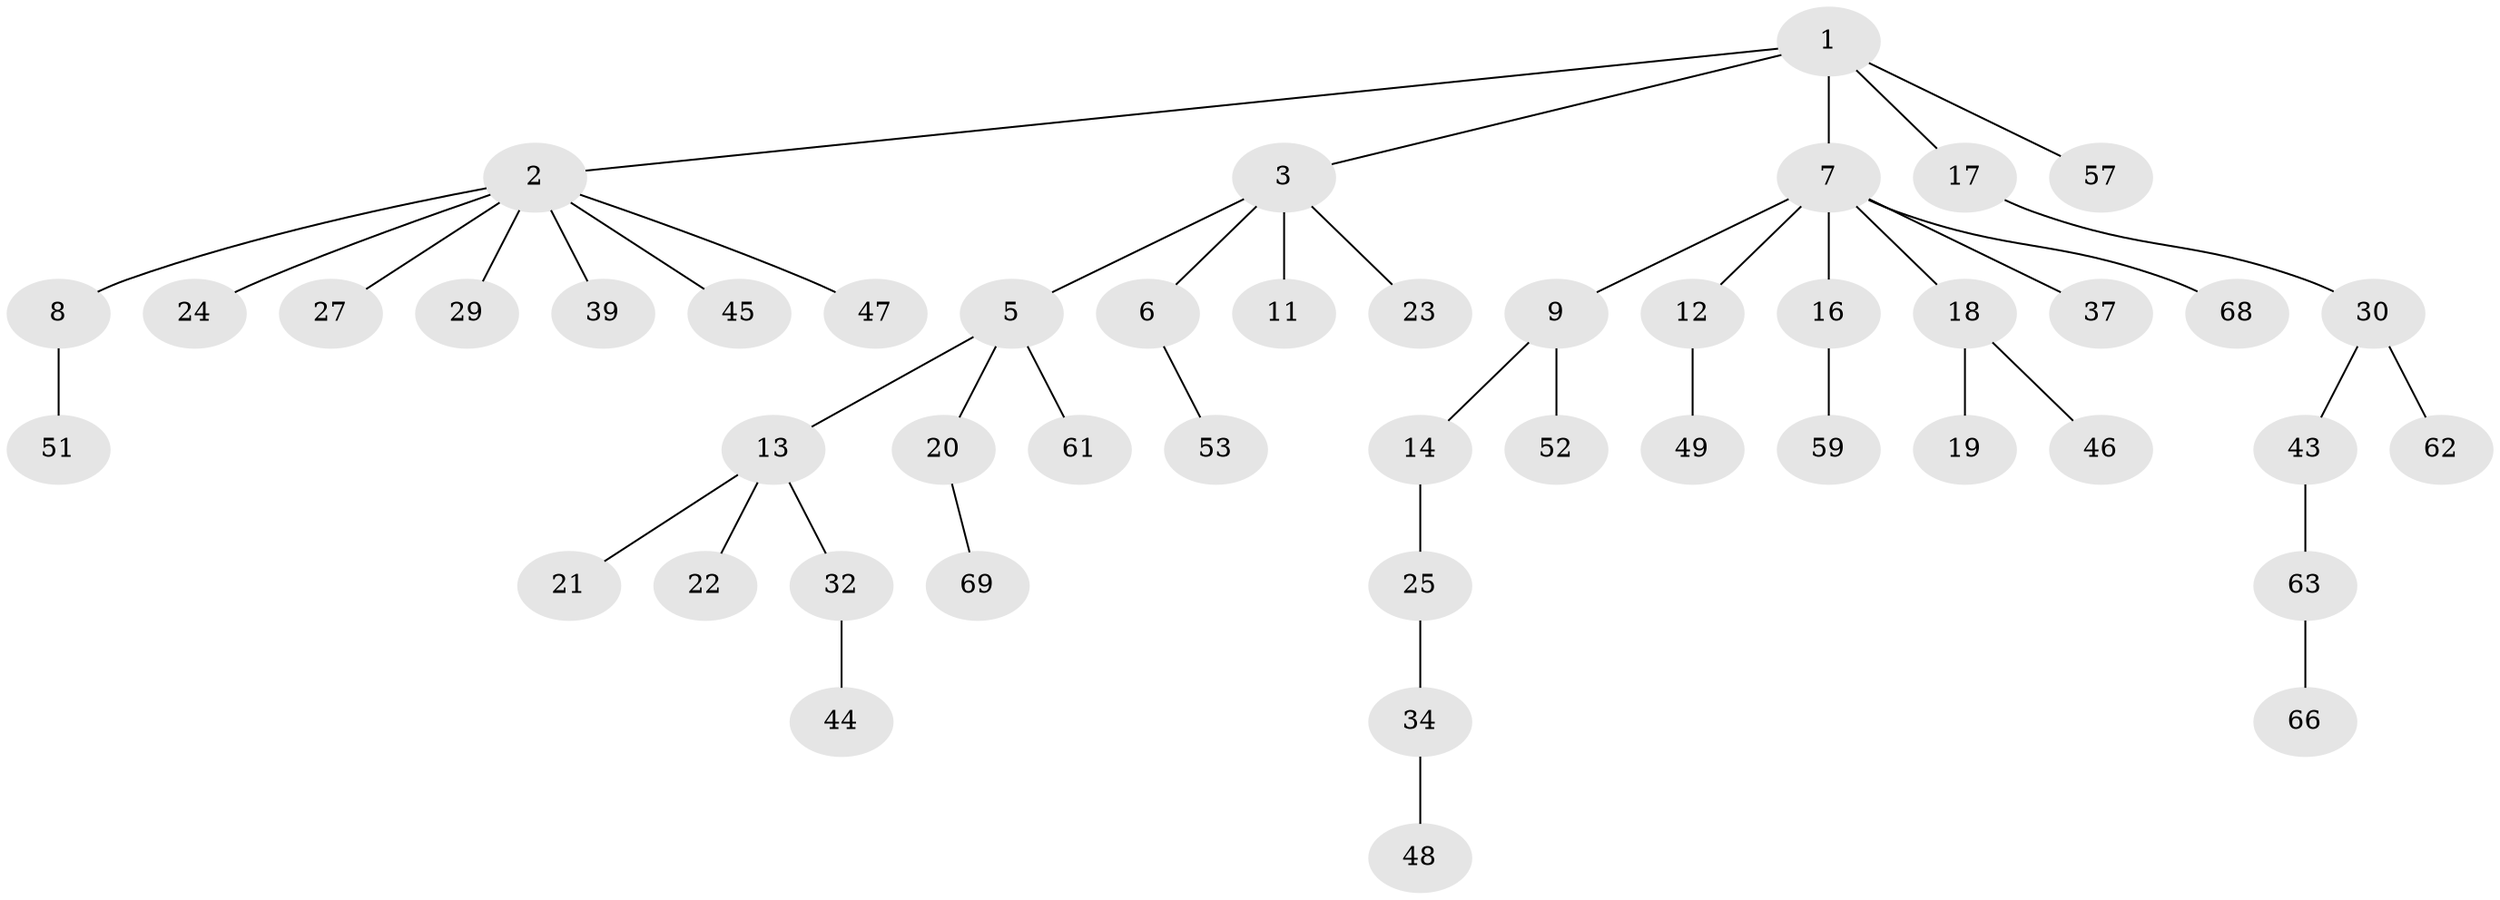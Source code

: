 // Generated by graph-tools (version 1.1) at 2025/52/02/27/25 19:52:13]
// undirected, 47 vertices, 46 edges
graph export_dot {
graph [start="1"]
  node [color=gray90,style=filled];
  1 [super="+33"];
  2 [super="+4"];
  3 [super="+26"];
  5 [super="+10"];
  6 [super="+35"];
  7 [super="+15"];
  8 [super="+58"];
  9 [super="+55"];
  11;
  12 [super="+41"];
  13 [super="+71"];
  14;
  16 [super="+50"];
  17;
  18 [super="+42"];
  19;
  20 [super="+36"];
  21 [super="+38"];
  22 [super="+31"];
  23 [super="+28"];
  24;
  25 [super="+54"];
  27 [super="+70"];
  29;
  30 [super="+56"];
  32;
  34 [super="+40"];
  37 [super="+60"];
  39;
  43;
  44 [super="+65"];
  45;
  46;
  47;
  48;
  49;
  51;
  52;
  53;
  57;
  59;
  61 [super="+67"];
  62;
  63 [super="+64"];
  66;
  68;
  69;
  1 -- 2;
  1 -- 3;
  1 -- 7;
  1 -- 17;
  1 -- 57;
  2 -- 24;
  2 -- 29;
  2 -- 39;
  2 -- 47;
  2 -- 8;
  2 -- 27;
  2 -- 45;
  3 -- 5;
  3 -- 6;
  3 -- 11;
  3 -- 23;
  5 -- 20;
  5 -- 61;
  5 -- 13;
  6 -- 53;
  7 -- 9;
  7 -- 12;
  7 -- 16;
  7 -- 18;
  7 -- 37;
  7 -- 68;
  8 -- 51;
  9 -- 14;
  9 -- 52;
  12 -- 49;
  13 -- 21;
  13 -- 22;
  13 -- 32;
  14 -- 25;
  16 -- 59;
  17 -- 30;
  18 -- 19;
  18 -- 46;
  20 -- 69;
  25 -- 34;
  30 -- 43;
  30 -- 62;
  32 -- 44;
  34 -- 48;
  43 -- 63;
  63 -- 66;
}
